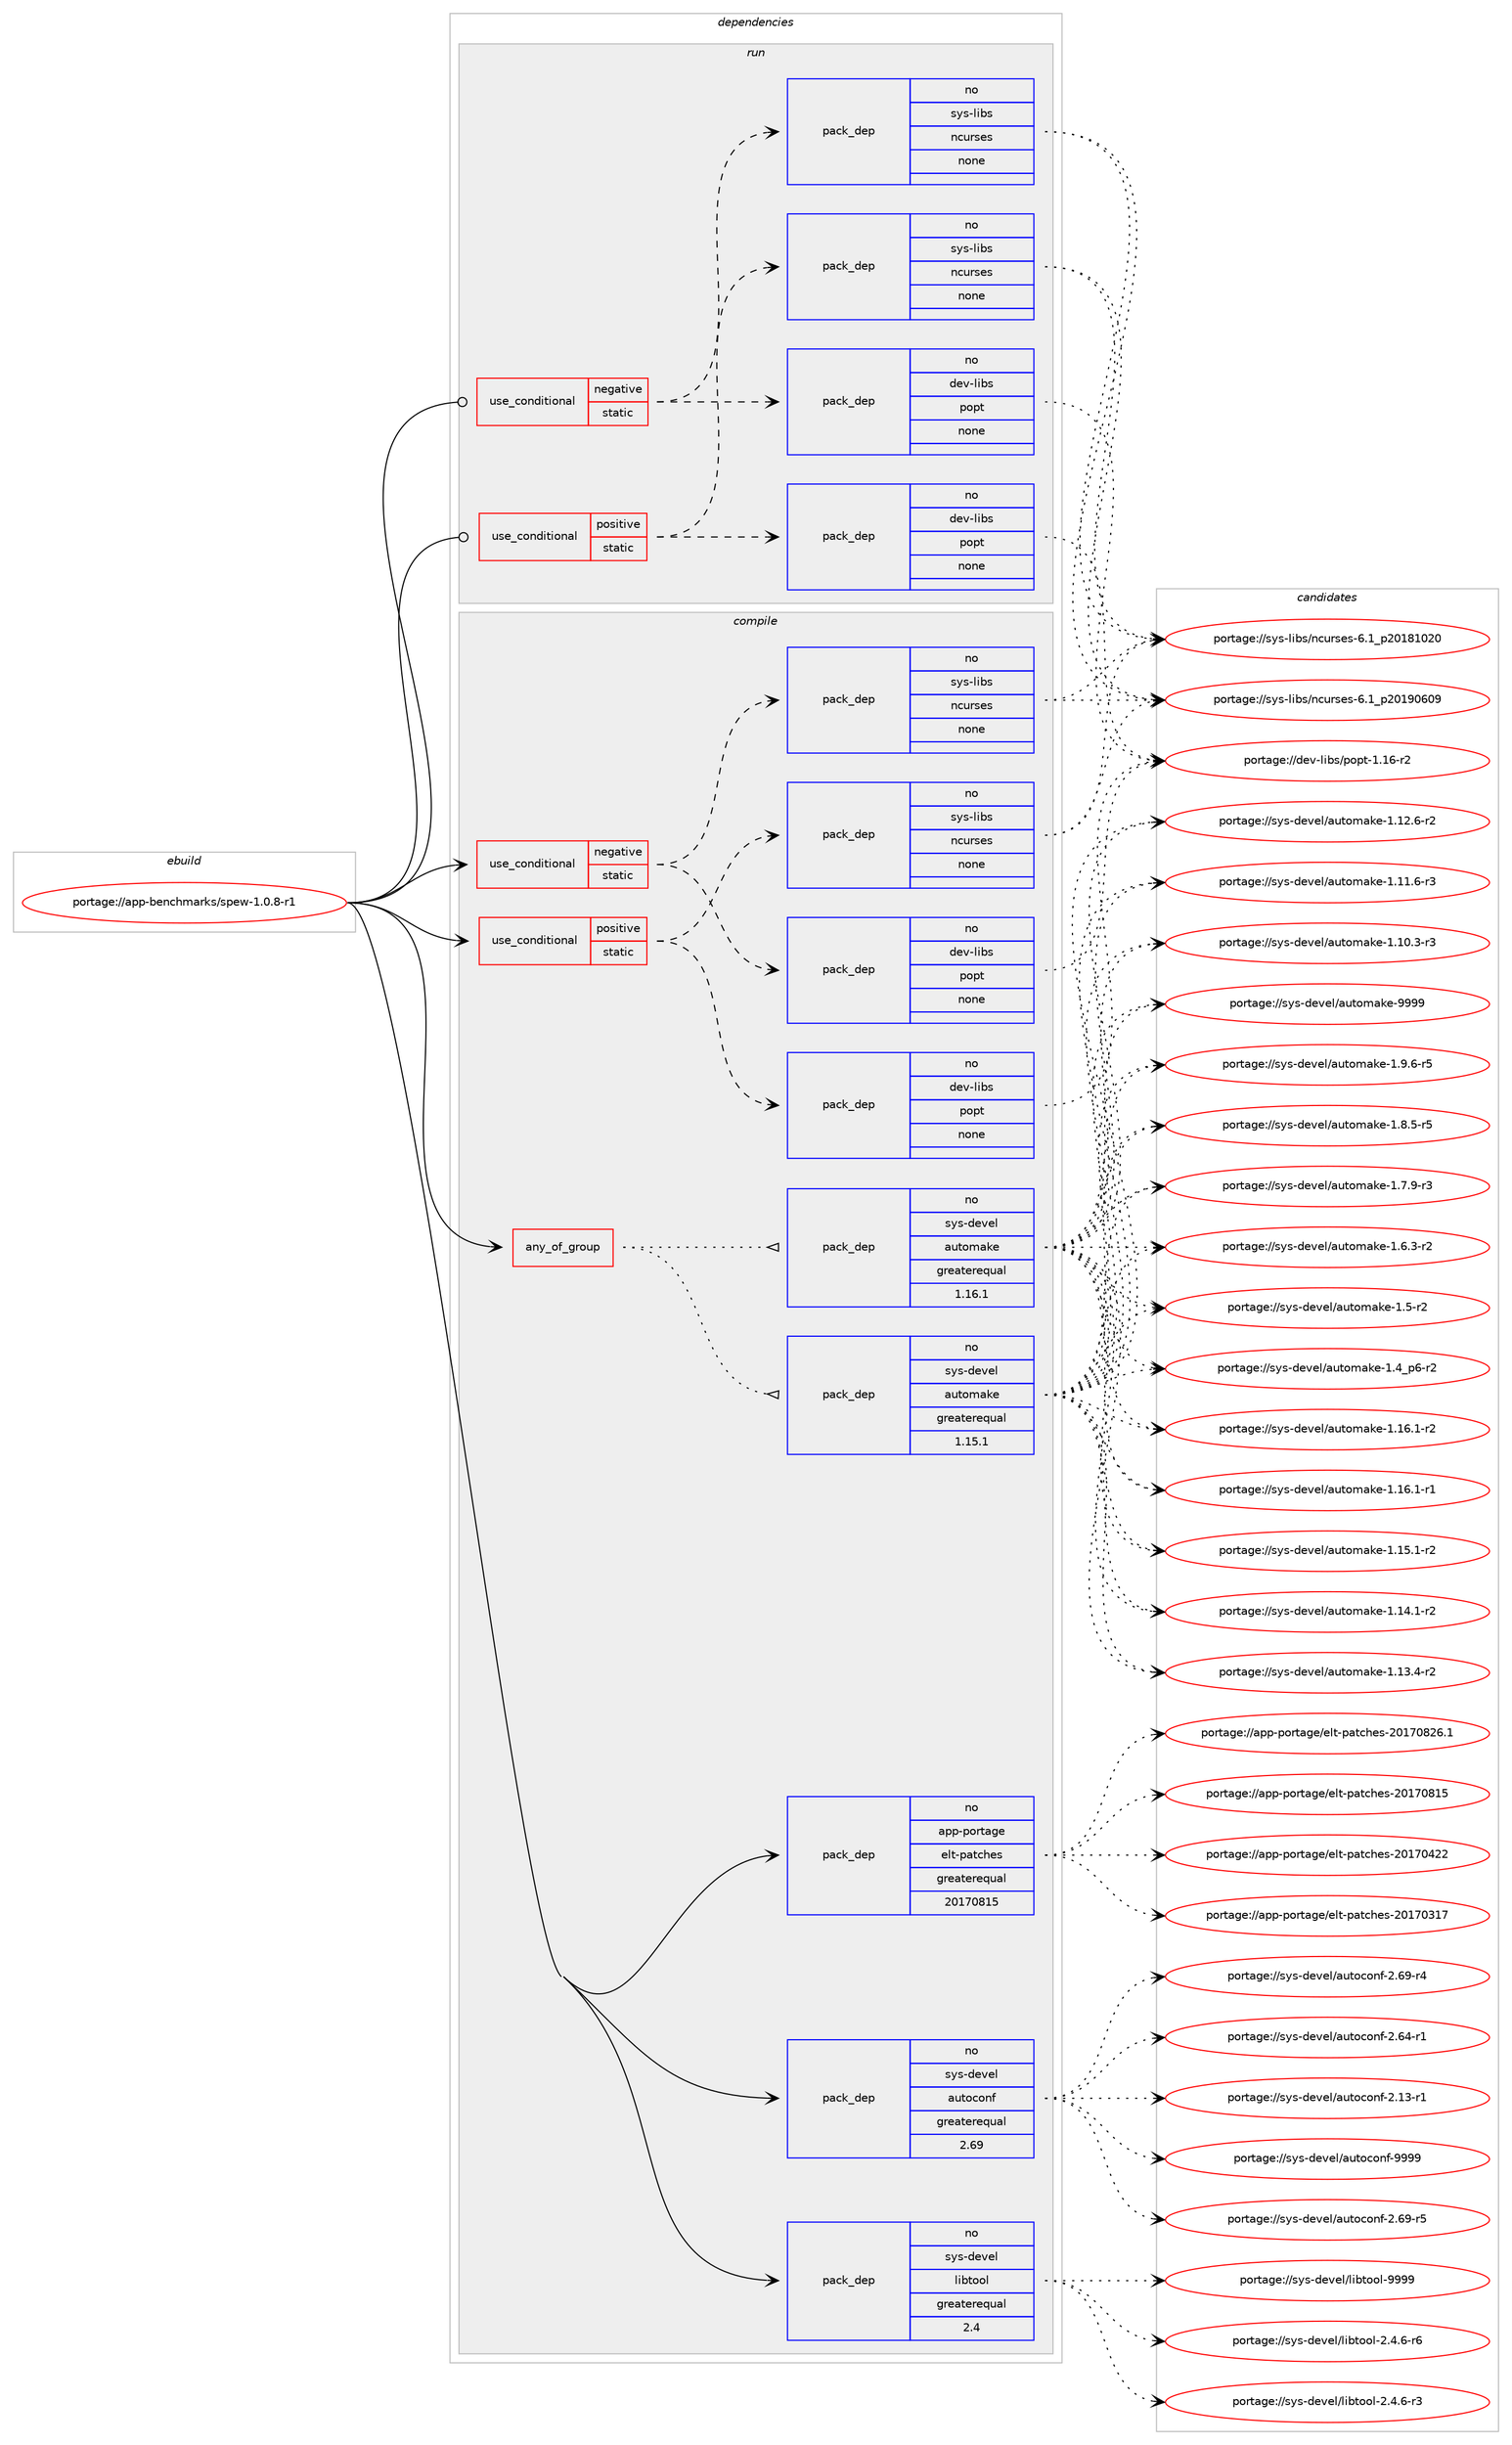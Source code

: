 digraph prolog {

# *************
# Graph options
# *************

newrank=true;
concentrate=true;
compound=true;
graph [rankdir=LR,fontname=Helvetica,fontsize=10,ranksep=1.5];#, ranksep=2.5, nodesep=0.2];
edge  [arrowhead=vee];
node  [fontname=Helvetica,fontsize=10];

# **********
# The ebuild
# **********

subgraph cluster_leftcol {
color=gray;
label=<<i>ebuild</i>>;
id [label="portage://app-benchmarks/spew-1.0.8-r1", color=red, width=4, href="../app-benchmarks/spew-1.0.8-r1.svg"];
}

# ****************
# The dependencies
# ****************

subgraph cluster_midcol {
color=gray;
label=<<i>dependencies</i>>;
subgraph cluster_compile {
fillcolor="#eeeeee";
style=filled;
label=<<i>compile</i>>;
subgraph any8292 {
dependency644897 [label=<<TABLE BORDER="0" CELLBORDER="1" CELLSPACING="0" CELLPADDING="4"><TR><TD CELLPADDING="10">any_of_group</TD></TR></TABLE>>, shape=none, color=red];subgraph pack484412 {
dependency644898 [label=<<TABLE BORDER="0" CELLBORDER="1" CELLSPACING="0" CELLPADDING="4" WIDTH="220"><TR><TD ROWSPAN="6" CELLPADDING="30">pack_dep</TD></TR><TR><TD WIDTH="110">no</TD></TR><TR><TD>sys-devel</TD></TR><TR><TD>automake</TD></TR><TR><TD>greaterequal</TD></TR><TR><TD>1.16.1</TD></TR></TABLE>>, shape=none, color=blue];
}
dependency644897:e -> dependency644898:w [weight=20,style="dotted",arrowhead="oinv"];
subgraph pack484413 {
dependency644899 [label=<<TABLE BORDER="0" CELLBORDER="1" CELLSPACING="0" CELLPADDING="4" WIDTH="220"><TR><TD ROWSPAN="6" CELLPADDING="30">pack_dep</TD></TR><TR><TD WIDTH="110">no</TD></TR><TR><TD>sys-devel</TD></TR><TR><TD>automake</TD></TR><TR><TD>greaterequal</TD></TR><TR><TD>1.15.1</TD></TR></TABLE>>, shape=none, color=blue];
}
dependency644897:e -> dependency644899:w [weight=20,style="dotted",arrowhead="oinv"];
}
id:e -> dependency644897:w [weight=20,style="solid",arrowhead="vee"];
subgraph cond151900 {
dependency644900 [label=<<TABLE BORDER="0" CELLBORDER="1" CELLSPACING="0" CELLPADDING="4"><TR><TD ROWSPAN="3" CELLPADDING="10">use_conditional</TD></TR><TR><TD>negative</TD></TR><TR><TD>static</TD></TR></TABLE>>, shape=none, color=red];
subgraph pack484414 {
dependency644901 [label=<<TABLE BORDER="0" CELLBORDER="1" CELLSPACING="0" CELLPADDING="4" WIDTH="220"><TR><TD ROWSPAN="6" CELLPADDING="30">pack_dep</TD></TR><TR><TD WIDTH="110">no</TD></TR><TR><TD>sys-libs</TD></TR><TR><TD>ncurses</TD></TR><TR><TD>none</TD></TR><TR><TD></TD></TR></TABLE>>, shape=none, color=blue];
}
dependency644900:e -> dependency644901:w [weight=20,style="dashed",arrowhead="vee"];
subgraph pack484415 {
dependency644902 [label=<<TABLE BORDER="0" CELLBORDER="1" CELLSPACING="0" CELLPADDING="4" WIDTH="220"><TR><TD ROWSPAN="6" CELLPADDING="30">pack_dep</TD></TR><TR><TD WIDTH="110">no</TD></TR><TR><TD>dev-libs</TD></TR><TR><TD>popt</TD></TR><TR><TD>none</TD></TR><TR><TD></TD></TR></TABLE>>, shape=none, color=blue];
}
dependency644900:e -> dependency644902:w [weight=20,style="dashed",arrowhead="vee"];
}
id:e -> dependency644900:w [weight=20,style="solid",arrowhead="vee"];
subgraph cond151901 {
dependency644903 [label=<<TABLE BORDER="0" CELLBORDER="1" CELLSPACING="0" CELLPADDING="4"><TR><TD ROWSPAN="3" CELLPADDING="10">use_conditional</TD></TR><TR><TD>positive</TD></TR><TR><TD>static</TD></TR></TABLE>>, shape=none, color=red];
subgraph pack484416 {
dependency644904 [label=<<TABLE BORDER="0" CELLBORDER="1" CELLSPACING="0" CELLPADDING="4" WIDTH="220"><TR><TD ROWSPAN="6" CELLPADDING="30">pack_dep</TD></TR><TR><TD WIDTH="110">no</TD></TR><TR><TD>sys-libs</TD></TR><TR><TD>ncurses</TD></TR><TR><TD>none</TD></TR><TR><TD></TD></TR></TABLE>>, shape=none, color=blue];
}
dependency644903:e -> dependency644904:w [weight=20,style="dashed",arrowhead="vee"];
subgraph pack484417 {
dependency644905 [label=<<TABLE BORDER="0" CELLBORDER="1" CELLSPACING="0" CELLPADDING="4" WIDTH="220"><TR><TD ROWSPAN="6" CELLPADDING="30">pack_dep</TD></TR><TR><TD WIDTH="110">no</TD></TR><TR><TD>dev-libs</TD></TR><TR><TD>popt</TD></TR><TR><TD>none</TD></TR><TR><TD></TD></TR></TABLE>>, shape=none, color=blue];
}
dependency644903:e -> dependency644905:w [weight=20,style="dashed",arrowhead="vee"];
}
id:e -> dependency644903:w [weight=20,style="solid",arrowhead="vee"];
subgraph pack484418 {
dependency644906 [label=<<TABLE BORDER="0" CELLBORDER="1" CELLSPACING="0" CELLPADDING="4" WIDTH="220"><TR><TD ROWSPAN="6" CELLPADDING="30">pack_dep</TD></TR><TR><TD WIDTH="110">no</TD></TR><TR><TD>app-portage</TD></TR><TR><TD>elt-patches</TD></TR><TR><TD>greaterequal</TD></TR><TR><TD>20170815</TD></TR></TABLE>>, shape=none, color=blue];
}
id:e -> dependency644906:w [weight=20,style="solid",arrowhead="vee"];
subgraph pack484419 {
dependency644907 [label=<<TABLE BORDER="0" CELLBORDER="1" CELLSPACING="0" CELLPADDING="4" WIDTH="220"><TR><TD ROWSPAN="6" CELLPADDING="30">pack_dep</TD></TR><TR><TD WIDTH="110">no</TD></TR><TR><TD>sys-devel</TD></TR><TR><TD>autoconf</TD></TR><TR><TD>greaterequal</TD></TR><TR><TD>2.69</TD></TR></TABLE>>, shape=none, color=blue];
}
id:e -> dependency644907:w [weight=20,style="solid",arrowhead="vee"];
subgraph pack484420 {
dependency644908 [label=<<TABLE BORDER="0" CELLBORDER="1" CELLSPACING="0" CELLPADDING="4" WIDTH="220"><TR><TD ROWSPAN="6" CELLPADDING="30">pack_dep</TD></TR><TR><TD WIDTH="110">no</TD></TR><TR><TD>sys-devel</TD></TR><TR><TD>libtool</TD></TR><TR><TD>greaterequal</TD></TR><TR><TD>2.4</TD></TR></TABLE>>, shape=none, color=blue];
}
id:e -> dependency644908:w [weight=20,style="solid",arrowhead="vee"];
}
subgraph cluster_compileandrun {
fillcolor="#eeeeee";
style=filled;
label=<<i>compile and run</i>>;
}
subgraph cluster_run {
fillcolor="#eeeeee";
style=filled;
label=<<i>run</i>>;
subgraph cond151902 {
dependency644909 [label=<<TABLE BORDER="0" CELLBORDER="1" CELLSPACING="0" CELLPADDING="4"><TR><TD ROWSPAN="3" CELLPADDING="10">use_conditional</TD></TR><TR><TD>negative</TD></TR><TR><TD>static</TD></TR></TABLE>>, shape=none, color=red];
subgraph pack484421 {
dependency644910 [label=<<TABLE BORDER="0" CELLBORDER="1" CELLSPACING="0" CELLPADDING="4" WIDTH="220"><TR><TD ROWSPAN="6" CELLPADDING="30">pack_dep</TD></TR><TR><TD WIDTH="110">no</TD></TR><TR><TD>sys-libs</TD></TR><TR><TD>ncurses</TD></TR><TR><TD>none</TD></TR><TR><TD></TD></TR></TABLE>>, shape=none, color=blue];
}
dependency644909:e -> dependency644910:w [weight=20,style="dashed",arrowhead="vee"];
subgraph pack484422 {
dependency644911 [label=<<TABLE BORDER="0" CELLBORDER="1" CELLSPACING="0" CELLPADDING="4" WIDTH="220"><TR><TD ROWSPAN="6" CELLPADDING="30">pack_dep</TD></TR><TR><TD WIDTH="110">no</TD></TR><TR><TD>dev-libs</TD></TR><TR><TD>popt</TD></TR><TR><TD>none</TD></TR><TR><TD></TD></TR></TABLE>>, shape=none, color=blue];
}
dependency644909:e -> dependency644911:w [weight=20,style="dashed",arrowhead="vee"];
}
id:e -> dependency644909:w [weight=20,style="solid",arrowhead="odot"];
subgraph cond151903 {
dependency644912 [label=<<TABLE BORDER="0" CELLBORDER="1" CELLSPACING="0" CELLPADDING="4"><TR><TD ROWSPAN="3" CELLPADDING="10">use_conditional</TD></TR><TR><TD>positive</TD></TR><TR><TD>static</TD></TR></TABLE>>, shape=none, color=red];
subgraph pack484423 {
dependency644913 [label=<<TABLE BORDER="0" CELLBORDER="1" CELLSPACING="0" CELLPADDING="4" WIDTH="220"><TR><TD ROWSPAN="6" CELLPADDING="30">pack_dep</TD></TR><TR><TD WIDTH="110">no</TD></TR><TR><TD>sys-libs</TD></TR><TR><TD>ncurses</TD></TR><TR><TD>none</TD></TR><TR><TD></TD></TR></TABLE>>, shape=none, color=blue];
}
dependency644912:e -> dependency644913:w [weight=20,style="dashed",arrowhead="vee"];
subgraph pack484424 {
dependency644914 [label=<<TABLE BORDER="0" CELLBORDER="1" CELLSPACING="0" CELLPADDING="4" WIDTH="220"><TR><TD ROWSPAN="6" CELLPADDING="30">pack_dep</TD></TR><TR><TD WIDTH="110">no</TD></TR><TR><TD>dev-libs</TD></TR><TR><TD>popt</TD></TR><TR><TD>none</TD></TR><TR><TD></TD></TR></TABLE>>, shape=none, color=blue];
}
dependency644912:e -> dependency644914:w [weight=20,style="dashed",arrowhead="vee"];
}
id:e -> dependency644912:w [weight=20,style="solid",arrowhead="odot"];
}
}

# **************
# The candidates
# **************

subgraph cluster_choices {
rank=same;
color=gray;
label=<<i>candidates</i>>;

subgraph choice484412 {
color=black;
nodesep=1;
choice115121115451001011181011084797117116111109971071014557575757 [label="portage://sys-devel/automake-9999", color=red, width=4,href="../sys-devel/automake-9999.svg"];
choice115121115451001011181011084797117116111109971071014549465746544511453 [label="portage://sys-devel/automake-1.9.6-r5", color=red, width=4,href="../sys-devel/automake-1.9.6-r5.svg"];
choice115121115451001011181011084797117116111109971071014549465646534511453 [label="portage://sys-devel/automake-1.8.5-r5", color=red, width=4,href="../sys-devel/automake-1.8.5-r5.svg"];
choice115121115451001011181011084797117116111109971071014549465546574511451 [label="portage://sys-devel/automake-1.7.9-r3", color=red, width=4,href="../sys-devel/automake-1.7.9-r3.svg"];
choice115121115451001011181011084797117116111109971071014549465446514511450 [label="portage://sys-devel/automake-1.6.3-r2", color=red, width=4,href="../sys-devel/automake-1.6.3-r2.svg"];
choice11512111545100101118101108479711711611110997107101454946534511450 [label="portage://sys-devel/automake-1.5-r2", color=red, width=4,href="../sys-devel/automake-1.5-r2.svg"];
choice115121115451001011181011084797117116111109971071014549465295112544511450 [label="portage://sys-devel/automake-1.4_p6-r2", color=red, width=4,href="../sys-devel/automake-1.4_p6-r2.svg"];
choice11512111545100101118101108479711711611110997107101454946495446494511450 [label="portage://sys-devel/automake-1.16.1-r2", color=red, width=4,href="../sys-devel/automake-1.16.1-r2.svg"];
choice11512111545100101118101108479711711611110997107101454946495446494511449 [label="portage://sys-devel/automake-1.16.1-r1", color=red, width=4,href="../sys-devel/automake-1.16.1-r1.svg"];
choice11512111545100101118101108479711711611110997107101454946495346494511450 [label="portage://sys-devel/automake-1.15.1-r2", color=red, width=4,href="../sys-devel/automake-1.15.1-r2.svg"];
choice11512111545100101118101108479711711611110997107101454946495246494511450 [label="portage://sys-devel/automake-1.14.1-r2", color=red, width=4,href="../sys-devel/automake-1.14.1-r2.svg"];
choice11512111545100101118101108479711711611110997107101454946495146524511450 [label="portage://sys-devel/automake-1.13.4-r2", color=red, width=4,href="../sys-devel/automake-1.13.4-r2.svg"];
choice11512111545100101118101108479711711611110997107101454946495046544511450 [label="portage://sys-devel/automake-1.12.6-r2", color=red, width=4,href="../sys-devel/automake-1.12.6-r2.svg"];
choice11512111545100101118101108479711711611110997107101454946494946544511451 [label="portage://sys-devel/automake-1.11.6-r3", color=red, width=4,href="../sys-devel/automake-1.11.6-r3.svg"];
choice11512111545100101118101108479711711611110997107101454946494846514511451 [label="portage://sys-devel/automake-1.10.3-r3", color=red, width=4,href="../sys-devel/automake-1.10.3-r3.svg"];
dependency644898:e -> choice115121115451001011181011084797117116111109971071014557575757:w [style=dotted,weight="100"];
dependency644898:e -> choice115121115451001011181011084797117116111109971071014549465746544511453:w [style=dotted,weight="100"];
dependency644898:e -> choice115121115451001011181011084797117116111109971071014549465646534511453:w [style=dotted,weight="100"];
dependency644898:e -> choice115121115451001011181011084797117116111109971071014549465546574511451:w [style=dotted,weight="100"];
dependency644898:e -> choice115121115451001011181011084797117116111109971071014549465446514511450:w [style=dotted,weight="100"];
dependency644898:e -> choice11512111545100101118101108479711711611110997107101454946534511450:w [style=dotted,weight="100"];
dependency644898:e -> choice115121115451001011181011084797117116111109971071014549465295112544511450:w [style=dotted,weight="100"];
dependency644898:e -> choice11512111545100101118101108479711711611110997107101454946495446494511450:w [style=dotted,weight="100"];
dependency644898:e -> choice11512111545100101118101108479711711611110997107101454946495446494511449:w [style=dotted,weight="100"];
dependency644898:e -> choice11512111545100101118101108479711711611110997107101454946495346494511450:w [style=dotted,weight="100"];
dependency644898:e -> choice11512111545100101118101108479711711611110997107101454946495246494511450:w [style=dotted,weight="100"];
dependency644898:e -> choice11512111545100101118101108479711711611110997107101454946495146524511450:w [style=dotted,weight="100"];
dependency644898:e -> choice11512111545100101118101108479711711611110997107101454946495046544511450:w [style=dotted,weight="100"];
dependency644898:e -> choice11512111545100101118101108479711711611110997107101454946494946544511451:w [style=dotted,weight="100"];
dependency644898:e -> choice11512111545100101118101108479711711611110997107101454946494846514511451:w [style=dotted,weight="100"];
}
subgraph choice484413 {
color=black;
nodesep=1;
choice115121115451001011181011084797117116111109971071014557575757 [label="portage://sys-devel/automake-9999", color=red, width=4,href="../sys-devel/automake-9999.svg"];
choice115121115451001011181011084797117116111109971071014549465746544511453 [label="portage://sys-devel/automake-1.9.6-r5", color=red, width=4,href="../sys-devel/automake-1.9.6-r5.svg"];
choice115121115451001011181011084797117116111109971071014549465646534511453 [label="portage://sys-devel/automake-1.8.5-r5", color=red, width=4,href="../sys-devel/automake-1.8.5-r5.svg"];
choice115121115451001011181011084797117116111109971071014549465546574511451 [label="portage://sys-devel/automake-1.7.9-r3", color=red, width=4,href="../sys-devel/automake-1.7.9-r3.svg"];
choice115121115451001011181011084797117116111109971071014549465446514511450 [label="portage://sys-devel/automake-1.6.3-r2", color=red, width=4,href="../sys-devel/automake-1.6.3-r2.svg"];
choice11512111545100101118101108479711711611110997107101454946534511450 [label="portage://sys-devel/automake-1.5-r2", color=red, width=4,href="../sys-devel/automake-1.5-r2.svg"];
choice115121115451001011181011084797117116111109971071014549465295112544511450 [label="portage://sys-devel/automake-1.4_p6-r2", color=red, width=4,href="../sys-devel/automake-1.4_p6-r2.svg"];
choice11512111545100101118101108479711711611110997107101454946495446494511450 [label="portage://sys-devel/automake-1.16.1-r2", color=red, width=4,href="../sys-devel/automake-1.16.1-r2.svg"];
choice11512111545100101118101108479711711611110997107101454946495446494511449 [label="portage://sys-devel/automake-1.16.1-r1", color=red, width=4,href="../sys-devel/automake-1.16.1-r1.svg"];
choice11512111545100101118101108479711711611110997107101454946495346494511450 [label="portage://sys-devel/automake-1.15.1-r2", color=red, width=4,href="../sys-devel/automake-1.15.1-r2.svg"];
choice11512111545100101118101108479711711611110997107101454946495246494511450 [label="portage://sys-devel/automake-1.14.1-r2", color=red, width=4,href="../sys-devel/automake-1.14.1-r2.svg"];
choice11512111545100101118101108479711711611110997107101454946495146524511450 [label="portage://sys-devel/automake-1.13.4-r2", color=red, width=4,href="../sys-devel/automake-1.13.4-r2.svg"];
choice11512111545100101118101108479711711611110997107101454946495046544511450 [label="portage://sys-devel/automake-1.12.6-r2", color=red, width=4,href="../sys-devel/automake-1.12.6-r2.svg"];
choice11512111545100101118101108479711711611110997107101454946494946544511451 [label="portage://sys-devel/automake-1.11.6-r3", color=red, width=4,href="../sys-devel/automake-1.11.6-r3.svg"];
choice11512111545100101118101108479711711611110997107101454946494846514511451 [label="portage://sys-devel/automake-1.10.3-r3", color=red, width=4,href="../sys-devel/automake-1.10.3-r3.svg"];
dependency644899:e -> choice115121115451001011181011084797117116111109971071014557575757:w [style=dotted,weight="100"];
dependency644899:e -> choice115121115451001011181011084797117116111109971071014549465746544511453:w [style=dotted,weight="100"];
dependency644899:e -> choice115121115451001011181011084797117116111109971071014549465646534511453:w [style=dotted,weight="100"];
dependency644899:e -> choice115121115451001011181011084797117116111109971071014549465546574511451:w [style=dotted,weight="100"];
dependency644899:e -> choice115121115451001011181011084797117116111109971071014549465446514511450:w [style=dotted,weight="100"];
dependency644899:e -> choice11512111545100101118101108479711711611110997107101454946534511450:w [style=dotted,weight="100"];
dependency644899:e -> choice115121115451001011181011084797117116111109971071014549465295112544511450:w [style=dotted,weight="100"];
dependency644899:e -> choice11512111545100101118101108479711711611110997107101454946495446494511450:w [style=dotted,weight="100"];
dependency644899:e -> choice11512111545100101118101108479711711611110997107101454946495446494511449:w [style=dotted,weight="100"];
dependency644899:e -> choice11512111545100101118101108479711711611110997107101454946495346494511450:w [style=dotted,weight="100"];
dependency644899:e -> choice11512111545100101118101108479711711611110997107101454946495246494511450:w [style=dotted,weight="100"];
dependency644899:e -> choice11512111545100101118101108479711711611110997107101454946495146524511450:w [style=dotted,weight="100"];
dependency644899:e -> choice11512111545100101118101108479711711611110997107101454946495046544511450:w [style=dotted,weight="100"];
dependency644899:e -> choice11512111545100101118101108479711711611110997107101454946494946544511451:w [style=dotted,weight="100"];
dependency644899:e -> choice11512111545100101118101108479711711611110997107101454946494846514511451:w [style=dotted,weight="100"];
}
subgraph choice484414 {
color=black;
nodesep=1;
choice1151211154510810598115471109911711411510111545544649951125048495748544857 [label="portage://sys-libs/ncurses-6.1_p20190609", color=red, width=4,href="../sys-libs/ncurses-6.1_p20190609.svg"];
choice1151211154510810598115471109911711411510111545544649951125048495649485048 [label="portage://sys-libs/ncurses-6.1_p20181020", color=red, width=4,href="../sys-libs/ncurses-6.1_p20181020.svg"];
dependency644901:e -> choice1151211154510810598115471109911711411510111545544649951125048495748544857:w [style=dotted,weight="100"];
dependency644901:e -> choice1151211154510810598115471109911711411510111545544649951125048495649485048:w [style=dotted,weight="100"];
}
subgraph choice484415 {
color=black;
nodesep=1;
choice10010111845108105981154711211111211645494649544511450 [label="portage://dev-libs/popt-1.16-r2", color=red, width=4,href="../dev-libs/popt-1.16-r2.svg"];
dependency644902:e -> choice10010111845108105981154711211111211645494649544511450:w [style=dotted,weight="100"];
}
subgraph choice484416 {
color=black;
nodesep=1;
choice1151211154510810598115471109911711411510111545544649951125048495748544857 [label="portage://sys-libs/ncurses-6.1_p20190609", color=red, width=4,href="../sys-libs/ncurses-6.1_p20190609.svg"];
choice1151211154510810598115471109911711411510111545544649951125048495649485048 [label="portage://sys-libs/ncurses-6.1_p20181020", color=red, width=4,href="../sys-libs/ncurses-6.1_p20181020.svg"];
dependency644904:e -> choice1151211154510810598115471109911711411510111545544649951125048495748544857:w [style=dotted,weight="100"];
dependency644904:e -> choice1151211154510810598115471109911711411510111545544649951125048495649485048:w [style=dotted,weight="100"];
}
subgraph choice484417 {
color=black;
nodesep=1;
choice10010111845108105981154711211111211645494649544511450 [label="portage://dev-libs/popt-1.16-r2", color=red, width=4,href="../dev-libs/popt-1.16-r2.svg"];
dependency644905:e -> choice10010111845108105981154711211111211645494649544511450:w [style=dotted,weight="100"];
}
subgraph choice484418 {
color=black;
nodesep=1;
choice971121124511211111411697103101471011081164511297116991041011154550484955485650544649 [label="portage://app-portage/elt-patches-20170826.1", color=red, width=4,href="../app-portage/elt-patches-20170826.1.svg"];
choice97112112451121111141169710310147101108116451129711699104101115455048495548564953 [label="portage://app-portage/elt-patches-20170815", color=red, width=4,href="../app-portage/elt-patches-20170815.svg"];
choice97112112451121111141169710310147101108116451129711699104101115455048495548525050 [label="portage://app-portage/elt-patches-20170422", color=red, width=4,href="../app-portage/elt-patches-20170422.svg"];
choice97112112451121111141169710310147101108116451129711699104101115455048495548514955 [label="portage://app-portage/elt-patches-20170317", color=red, width=4,href="../app-portage/elt-patches-20170317.svg"];
dependency644906:e -> choice971121124511211111411697103101471011081164511297116991041011154550484955485650544649:w [style=dotted,weight="100"];
dependency644906:e -> choice97112112451121111141169710310147101108116451129711699104101115455048495548564953:w [style=dotted,weight="100"];
dependency644906:e -> choice97112112451121111141169710310147101108116451129711699104101115455048495548525050:w [style=dotted,weight="100"];
dependency644906:e -> choice97112112451121111141169710310147101108116451129711699104101115455048495548514955:w [style=dotted,weight="100"];
}
subgraph choice484419 {
color=black;
nodesep=1;
choice115121115451001011181011084797117116111991111101024557575757 [label="portage://sys-devel/autoconf-9999", color=red, width=4,href="../sys-devel/autoconf-9999.svg"];
choice1151211154510010111810110847971171161119911111010245504654574511453 [label="portage://sys-devel/autoconf-2.69-r5", color=red, width=4,href="../sys-devel/autoconf-2.69-r5.svg"];
choice1151211154510010111810110847971171161119911111010245504654574511452 [label="portage://sys-devel/autoconf-2.69-r4", color=red, width=4,href="../sys-devel/autoconf-2.69-r4.svg"];
choice1151211154510010111810110847971171161119911111010245504654524511449 [label="portage://sys-devel/autoconf-2.64-r1", color=red, width=4,href="../sys-devel/autoconf-2.64-r1.svg"];
choice1151211154510010111810110847971171161119911111010245504649514511449 [label="portage://sys-devel/autoconf-2.13-r1", color=red, width=4,href="../sys-devel/autoconf-2.13-r1.svg"];
dependency644907:e -> choice115121115451001011181011084797117116111991111101024557575757:w [style=dotted,weight="100"];
dependency644907:e -> choice1151211154510010111810110847971171161119911111010245504654574511453:w [style=dotted,weight="100"];
dependency644907:e -> choice1151211154510010111810110847971171161119911111010245504654574511452:w [style=dotted,weight="100"];
dependency644907:e -> choice1151211154510010111810110847971171161119911111010245504654524511449:w [style=dotted,weight="100"];
dependency644907:e -> choice1151211154510010111810110847971171161119911111010245504649514511449:w [style=dotted,weight="100"];
}
subgraph choice484420 {
color=black;
nodesep=1;
choice1151211154510010111810110847108105981161111111084557575757 [label="portage://sys-devel/libtool-9999", color=red, width=4,href="../sys-devel/libtool-9999.svg"];
choice1151211154510010111810110847108105981161111111084550465246544511454 [label="portage://sys-devel/libtool-2.4.6-r6", color=red, width=4,href="../sys-devel/libtool-2.4.6-r6.svg"];
choice1151211154510010111810110847108105981161111111084550465246544511451 [label="portage://sys-devel/libtool-2.4.6-r3", color=red, width=4,href="../sys-devel/libtool-2.4.6-r3.svg"];
dependency644908:e -> choice1151211154510010111810110847108105981161111111084557575757:w [style=dotted,weight="100"];
dependency644908:e -> choice1151211154510010111810110847108105981161111111084550465246544511454:w [style=dotted,weight="100"];
dependency644908:e -> choice1151211154510010111810110847108105981161111111084550465246544511451:w [style=dotted,weight="100"];
}
subgraph choice484421 {
color=black;
nodesep=1;
choice1151211154510810598115471109911711411510111545544649951125048495748544857 [label="portage://sys-libs/ncurses-6.1_p20190609", color=red, width=4,href="../sys-libs/ncurses-6.1_p20190609.svg"];
choice1151211154510810598115471109911711411510111545544649951125048495649485048 [label="portage://sys-libs/ncurses-6.1_p20181020", color=red, width=4,href="../sys-libs/ncurses-6.1_p20181020.svg"];
dependency644910:e -> choice1151211154510810598115471109911711411510111545544649951125048495748544857:w [style=dotted,weight="100"];
dependency644910:e -> choice1151211154510810598115471109911711411510111545544649951125048495649485048:w [style=dotted,weight="100"];
}
subgraph choice484422 {
color=black;
nodesep=1;
choice10010111845108105981154711211111211645494649544511450 [label="portage://dev-libs/popt-1.16-r2", color=red, width=4,href="../dev-libs/popt-1.16-r2.svg"];
dependency644911:e -> choice10010111845108105981154711211111211645494649544511450:w [style=dotted,weight="100"];
}
subgraph choice484423 {
color=black;
nodesep=1;
choice1151211154510810598115471109911711411510111545544649951125048495748544857 [label="portage://sys-libs/ncurses-6.1_p20190609", color=red, width=4,href="../sys-libs/ncurses-6.1_p20190609.svg"];
choice1151211154510810598115471109911711411510111545544649951125048495649485048 [label="portage://sys-libs/ncurses-6.1_p20181020", color=red, width=4,href="../sys-libs/ncurses-6.1_p20181020.svg"];
dependency644913:e -> choice1151211154510810598115471109911711411510111545544649951125048495748544857:w [style=dotted,weight="100"];
dependency644913:e -> choice1151211154510810598115471109911711411510111545544649951125048495649485048:w [style=dotted,weight="100"];
}
subgraph choice484424 {
color=black;
nodesep=1;
choice10010111845108105981154711211111211645494649544511450 [label="portage://dev-libs/popt-1.16-r2", color=red, width=4,href="../dev-libs/popt-1.16-r2.svg"];
dependency644914:e -> choice10010111845108105981154711211111211645494649544511450:w [style=dotted,weight="100"];
}
}

}
